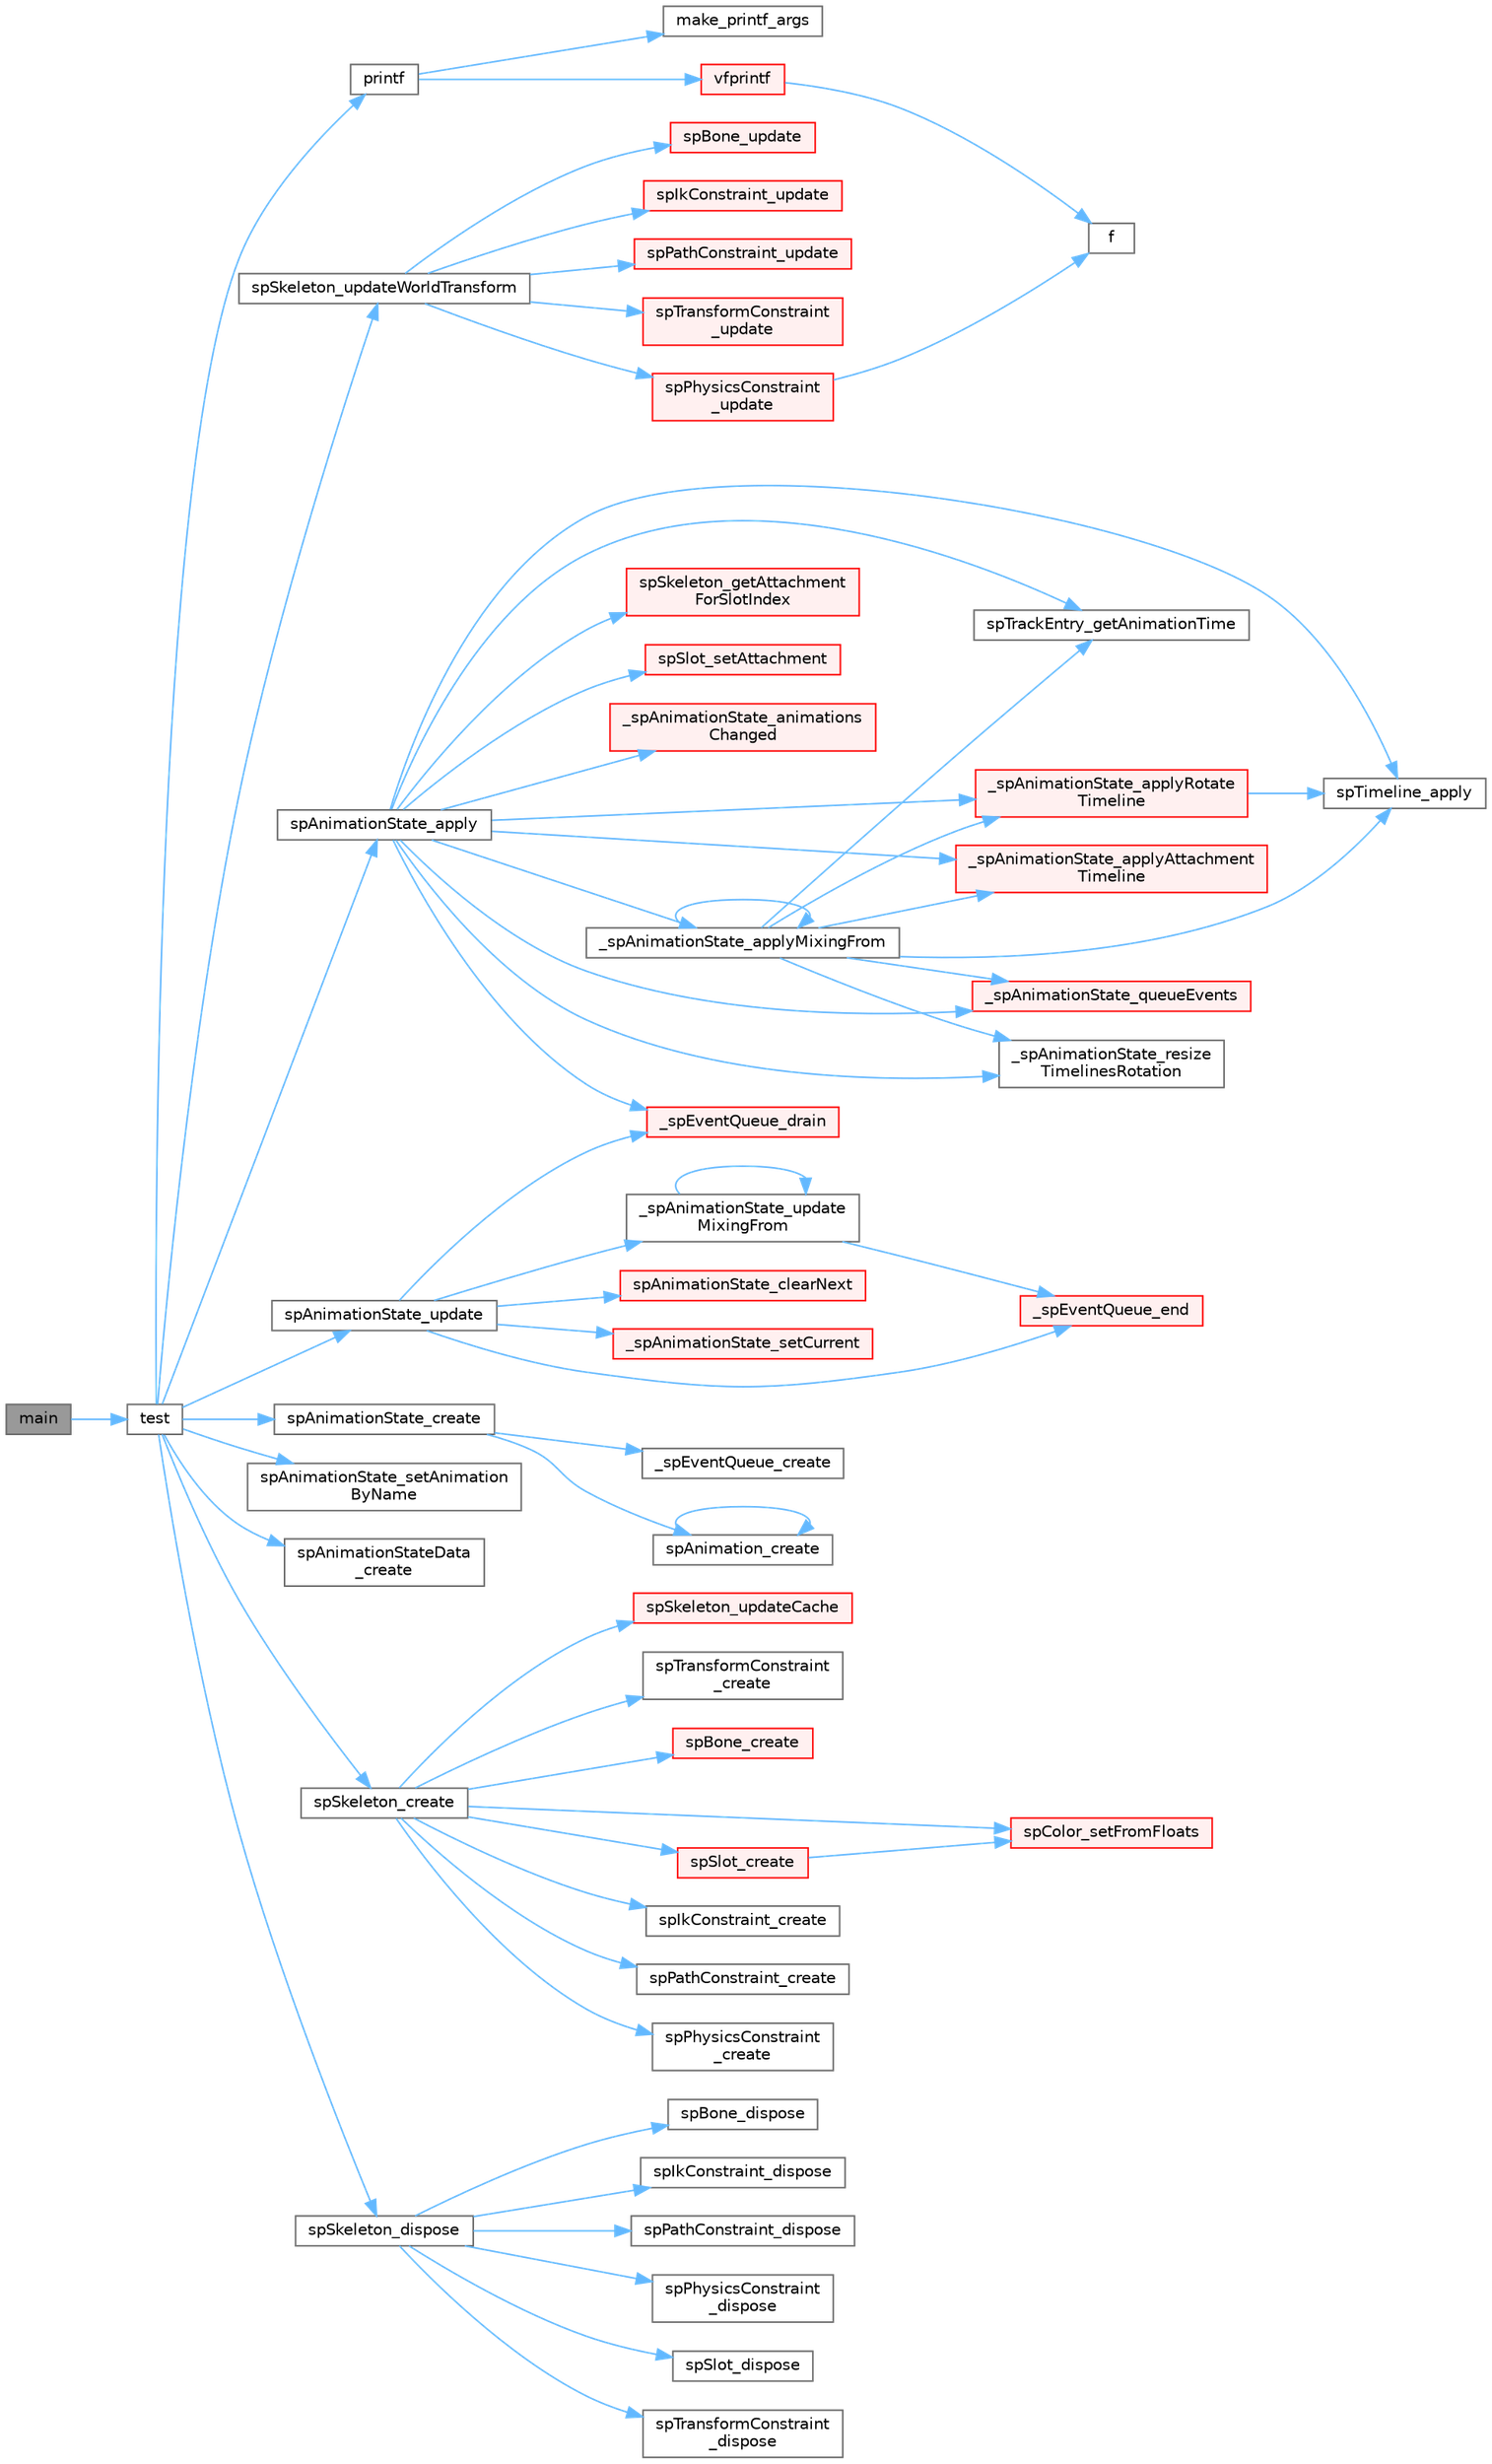 digraph "main"
{
 // LATEX_PDF_SIZE
  bgcolor="transparent";
  edge [fontname=Helvetica,fontsize=10,labelfontname=Helvetica,labelfontsize=10];
  node [fontname=Helvetica,fontsize=10,shape=box,height=0.2,width=0.4];
  rankdir="LR";
  Node1 [id="Node000001",label="main",height=0.2,width=0.4,color="gray40", fillcolor="grey60", style="filled", fontcolor="black",tooltip=" "];
  Node1 -> Node2 [id="edge64_Node000001_Node000002",color="steelblue1",style="solid",tooltip=" "];
  Node2 [id="Node000002",label="test",height=0.2,width=0.4,color="grey40", fillcolor="white", style="filled",URL="$external_2spine-runtimes_2spine-sfml_2c_2example_2main_8cpp.html#aac5f14f710620d78720c06cd063ec0ca",tooltip=" "];
  Node2 -> Node3 [id="edge65_Node000002_Node000003",color="steelblue1",style="solid",tooltip=" "];
  Node3 [id="Node000003",label="printf",height=0.2,width=0.4,color="grey40", fillcolor="white", style="filled",URL="$printf_8h.html#aee3ed3a831f25f07e7be3919fff2203a",tooltip=" "];
  Node3 -> Node4 [id="edge66_Node000003_Node000004",color="steelblue1",style="solid",tooltip=" "];
  Node4 [id="Node000004",label="make_printf_args",height=0.2,width=0.4,color="grey40", fillcolor="white", style="filled",URL="$printf_8h.html#a27dcc0efcda04388971dbea3c875f122",tooltip=" "];
  Node3 -> Node5 [id="edge67_Node000003_Node000005",color="steelblue1",style="solid",tooltip=" "];
  Node5 [id="Node000005",label="vfprintf",height=0.2,width=0.4,color="red", fillcolor="#FFF0F0", style="filled",URL="$printf_8h.html#abb30aad964fc771fb52cf3ad88649df2",tooltip=" "];
  Node5 -> Node6 [id="edge68_Node000005_Node000006",color="steelblue1",style="solid",tooltip=" "];
  Node6 [id="Node000006",label="f",height=0.2,width=0.4,color="grey40", fillcolor="white", style="filled",URL="$cxx11__tensor__map_8cpp.html#a7f507fea02198f6cb81c86640c7b1a4e",tooltip=" "];
  Node2 -> Node34 [id="edge69_Node000002_Node000034",color="steelblue1",style="solid",tooltip=" "];
  Node34 [id="Node000034",label="spAnimationState_apply",height=0.2,width=0.4,color="grey40", fillcolor="white", style="filled",URL="$_animation_state_8c.html#a121811397a5e69b5d84b141172a860ad",tooltip=" "];
  Node34 -> Node35 [id="edge70_Node000034_Node000035",color="steelblue1",style="solid",tooltip=" "];
  Node35 [id="Node000035",label="_spAnimationState_animations\lChanged",height=0.2,width=0.4,color="red", fillcolor="#FFF0F0", style="filled",URL="$_animation_state_8c.html#a2e9127da71404d2e7f6715635f59714d",tooltip=" "];
  Node34 -> Node41 [id="edge71_Node000034_Node000041",color="steelblue1",style="solid",tooltip=" "];
  Node41 [id="Node000041",label="_spAnimationState_applyAttachment\lTimeline",height=0.2,width=0.4,color="red", fillcolor="#FFF0F0", style="filled",URL="$_animation_state_8c.html#a552cd264b22c69404ce34e0e773bcaa7",tooltip=" "];
  Node34 -> Node48 [id="edge72_Node000034_Node000048",color="steelblue1",style="solid",tooltip=" "];
  Node48 [id="Node000048",label="_spAnimationState_applyMixingFrom",height=0.2,width=0.4,color="grey40", fillcolor="white", style="filled",URL="$_animation_state_8c.html#ad872d0ff5d38b3ad75d02684ee46e3ef",tooltip=" "];
  Node48 -> Node41 [id="edge73_Node000048_Node000041",color="steelblue1",style="solid",tooltip=" "];
  Node48 -> Node48 [id="edge74_Node000048_Node000048",color="steelblue1",style="solid",tooltip=" "];
  Node48 -> Node49 [id="edge75_Node000048_Node000049",color="steelblue1",style="solid",tooltip=" "];
  Node49 [id="Node000049",label="_spAnimationState_applyRotate\lTimeline",height=0.2,width=0.4,color="red", fillcolor="#FFF0F0", style="filled",URL="$_animation_state_8c.html#a807375db0ba9e1c5a66ba60c03967a16",tooltip=" "];
  Node49 -> Node52 [id="edge76_Node000049_Node000052",color="steelblue1",style="solid",tooltip=" "];
  Node52 [id="Node000052",label="spTimeline_apply",height=0.2,width=0.4,color="grey40", fillcolor="white", style="filled",URL="$_animation_8c.html#a8f8846b1f976e08e2825cd8f2e4fed2a",tooltip=" "];
  Node48 -> Node53 [id="edge77_Node000048_Node000053",color="steelblue1",style="solid",tooltip=" "];
  Node53 [id="Node000053",label="_spAnimationState_queueEvents",height=0.2,width=0.4,color="red", fillcolor="#FFF0F0", style="filled",URL="$_animation_state_8c.html#a03841b3426944328c63e8dc965e5d202",tooltip=" "];
  Node48 -> Node60 [id="edge78_Node000048_Node000060",color="steelblue1",style="solid",tooltip=" "];
  Node60 [id="Node000060",label="_spAnimationState_resize\lTimelinesRotation",height=0.2,width=0.4,color="grey40", fillcolor="white", style="filled",URL="$_animation_state_8c.html#a586eb5371b2ecd094a959fb59981c011",tooltip=" "];
  Node48 -> Node52 [id="edge79_Node000048_Node000052",color="steelblue1",style="solid",tooltip=" "];
  Node48 -> Node61 [id="edge80_Node000048_Node000061",color="steelblue1",style="solid",tooltip=" "];
  Node61 [id="Node000061",label="spTrackEntry_getAnimationTime",height=0.2,width=0.4,color="grey40", fillcolor="white", style="filled",URL="$_animation_state_8c.html#a16e885e6da856346be434e44d94fff4d",tooltip=" "];
  Node34 -> Node49 [id="edge81_Node000034_Node000049",color="steelblue1",style="solid",tooltip=" "];
  Node34 -> Node53 [id="edge82_Node000034_Node000053",color="steelblue1",style="solid",tooltip=" "];
  Node34 -> Node60 [id="edge83_Node000034_Node000060",color="steelblue1",style="solid",tooltip=" "];
  Node34 -> Node62 [id="edge84_Node000034_Node000062",color="steelblue1",style="solid",tooltip=" "];
  Node62 [id="Node000062",label="_spEventQueue_drain",height=0.2,width=0.4,color="red", fillcolor="#FFF0F0", style="filled",URL="$_animation_state_8c.html#a2bb362df65f36453467acd9b360c600d",tooltip=" "];
  Node34 -> Node43 [id="edge85_Node000034_Node000043",color="steelblue1",style="solid",tooltip=" "];
  Node43 [id="Node000043",label="spSkeleton_getAttachment\lForSlotIndex",height=0.2,width=0.4,color="red", fillcolor="#FFF0F0", style="filled",URL="$_skeleton_8c.html#af67b15fea85286452cf9d8741a17b0ed",tooltip=" "];
  Node34 -> Node45 [id="edge86_Node000034_Node000045",color="steelblue1",style="solid",tooltip=" "];
  Node45 [id="Node000045",label="spSlot_setAttachment",height=0.2,width=0.4,color="red", fillcolor="#FFF0F0", style="filled",URL="$_slot_8c.html#a56d5b092e9d5418595813cec61d447cc",tooltip=" "];
  Node34 -> Node52 [id="edge87_Node000034_Node000052",color="steelblue1",style="solid",tooltip=" "];
  Node34 -> Node61 [id="edge88_Node000034_Node000061",color="steelblue1",style="solid",tooltip=" "];
  Node2 -> Node65 [id="edge89_Node000002_Node000065",color="steelblue1",style="solid",tooltip=" "];
  Node65 [id="Node000065",label="spAnimationState_create",height=0.2,width=0.4,color="grey40", fillcolor="white", style="filled",URL="$_animation_state_8c.html#a87beba99c1cc332a37af3d16d15454fd",tooltip=" "];
  Node65 -> Node66 [id="edge90_Node000065_Node000066",color="steelblue1",style="solid",tooltip=" "];
  Node66 [id="Node000066",label="_spEventQueue_create",height=0.2,width=0.4,color="grey40", fillcolor="white", style="filled",URL="$_animation_state_8c.html#a88ef8a5fb0d701a8e462f6963f0592cd",tooltip=" "];
  Node65 -> Node67 [id="edge91_Node000065_Node000067",color="steelblue1",style="solid",tooltip=" "];
  Node67 [id="Node000067",label="spAnimation_create",height=0.2,width=0.4,color="grey40", fillcolor="white", style="filled",URL="$_animation_8c.html#a65727a6d5fed75b3c730b88337a91070",tooltip=" "];
  Node67 -> Node67 [id="edge92_Node000067_Node000067",color="steelblue1",style="solid",tooltip=" "];
  Node2 -> Node68 [id="edge93_Node000002_Node000068",color="steelblue1",style="solid",tooltip=" "];
  Node68 [id="Node000068",label="spAnimationState_setAnimation\lByName",height=0.2,width=0.4,color="grey40", fillcolor="white", style="filled",URL="$spine-c_2include_2spine_2_animation_state_8h.html#a886473af828c2ec1222f62ea8aa5e470",tooltip=" "];
  Node2 -> Node69 [id="edge94_Node000002_Node000069",color="steelblue1",style="solid",tooltip=" "];
  Node69 [id="Node000069",label="spAnimationState_update",height=0.2,width=0.4,color="grey40", fillcolor="white", style="filled",URL="$_animation_state_8c.html#a6e0eaef7d5f047204c709cee9f51ef08",tooltip=" "];
  Node69 -> Node70 [id="edge95_Node000069_Node000070",color="steelblue1",style="solid",tooltip=" "];
  Node70 [id="Node000070",label="_spAnimationState_setCurrent",height=0.2,width=0.4,color="red", fillcolor="#FFF0F0", style="filled",URL="$_animation_state_8c.html#a7fd9c2b5f1e4e7ad96f8483118220e53",tooltip=" "];
  Node69 -> Node74 [id="edge96_Node000069_Node000074",color="steelblue1",style="solid",tooltip=" "];
  Node74 [id="Node000074",label="_spAnimationState_update\lMixingFrom",height=0.2,width=0.4,color="grey40", fillcolor="white", style="filled",URL="$_animation_state_8c.html#a811bfe34d8d6ae14d016aba963f38a5f",tooltip=" "];
  Node74 -> Node74 [id="edge97_Node000074_Node000074",color="steelblue1",style="solid",tooltip=" "];
  Node74 -> Node75 [id="edge98_Node000074_Node000075",color="steelblue1",style="solid",tooltip=" "];
  Node75 [id="Node000075",label="_spEventQueue_end",height=0.2,width=0.4,color="red", fillcolor="#FFF0F0", style="filled",URL="$_animation_state_8c.html#ae86eaf55ad672f17dcb738d9481d7bb9",tooltip=" "];
  Node69 -> Node62 [id="edge99_Node000069_Node000062",color="steelblue1",style="solid",tooltip=" "];
  Node69 -> Node75 [id="edge100_Node000069_Node000075",color="steelblue1",style="solid",tooltip=" "];
  Node69 -> Node76 [id="edge101_Node000069_Node000076",color="steelblue1",style="solid",tooltip=" "];
  Node76 [id="Node000076",label="spAnimationState_clearNext",height=0.2,width=0.4,color="red", fillcolor="#FFF0F0", style="filled",URL="$_animation_state_8c.html#a1116b24b2fd4730966c0c1705f16a515",tooltip=" "];
  Node2 -> Node78 [id="edge102_Node000002_Node000078",color="steelblue1",style="solid",tooltip=" "];
  Node78 [id="Node000078",label="spAnimationStateData\l_create",height=0.2,width=0.4,color="grey40", fillcolor="white", style="filled",URL="$_animation_state_data_8c.html#a8c7606d99b6d3ca45a45f696191e184b",tooltip=" "];
  Node2 -> Node79 [id="edge103_Node000002_Node000079",color="steelblue1",style="solid",tooltip=" "];
  Node79 [id="Node000079",label="spSkeleton_create",height=0.2,width=0.4,color="grey40", fillcolor="white", style="filled",URL="$_skeleton_8c.html#adafc127ff4d17039cb355ad7941b4687",tooltip=" "];
  Node79 -> Node80 [id="edge104_Node000079_Node000080",color="steelblue1",style="solid",tooltip=" "];
  Node80 [id="Node000080",label="spBone_create",height=0.2,width=0.4,color="red", fillcolor="#FFF0F0", style="filled",URL="$_bone_8c.html#a672c3edad19d7bf482bf13e7f01ee97b",tooltip=" "];
  Node79 -> Node82 [id="edge105_Node000079_Node000082",color="steelblue1",style="solid",tooltip=" "];
  Node82 [id="Node000082",label="spColor_setFromFloats",height=0.2,width=0.4,color="red", fillcolor="#FFF0F0", style="filled",URL="$_color_8c.html#aef2bc0c9016302022f25c89ba5b36a2c",tooltip=" "];
  Node79 -> Node84 [id="edge106_Node000079_Node000084",color="steelblue1",style="solid",tooltip=" "];
  Node84 [id="Node000084",label="spIkConstraint_create",height=0.2,width=0.4,color="grey40", fillcolor="white", style="filled",URL="$spine-c_2include_2spine_2_ik_constraint_8h.html#adc550d0f541e94be4e2d44930dcc8b2e",tooltip=" "];
  Node79 -> Node85 [id="edge107_Node000079_Node000085",color="steelblue1",style="solid",tooltip=" "];
  Node85 [id="Node000085",label="spPathConstraint_create",height=0.2,width=0.4,color="grey40", fillcolor="white", style="filled",URL="$spine-c_2include_2spine_2_path_constraint_8h.html#adcee199676387bd744e4b147c99eb39b",tooltip=" "];
  Node79 -> Node86 [id="edge108_Node000079_Node000086",color="steelblue1",style="solid",tooltip=" "];
  Node86 [id="Node000086",label="spPhysicsConstraint\l_create",height=0.2,width=0.4,color="grey40", fillcolor="white", style="filled",URL="$_physics_constraint_8c.html#a32a2345e660c659a94668d1de4dba981",tooltip=" "];
  Node79 -> Node87 [id="edge109_Node000079_Node000087",color="steelblue1",style="solid",tooltip=" "];
  Node87 [id="Node000087",label="spSkeleton_updateCache",height=0.2,width=0.4,color="red", fillcolor="#FFF0F0", style="filled",URL="$_skeleton_8c.html#a62e01f12f86149c4fed351f27e022c76",tooltip=" "];
  Node79 -> Node97 [id="edge110_Node000079_Node000097",color="steelblue1",style="solid",tooltip=" "];
  Node97 [id="Node000097",label="spSlot_create",height=0.2,width=0.4,color="red", fillcolor="#FFF0F0", style="filled",URL="$_slot_8c.html#a425f2e6a489e790f26bda11dd18f3a4a",tooltip=" "];
  Node97 -> Node82 [id="edge111_Node000097_Node000082",color="steelblue1",style="solid",tooltip=" "];
  Node79 -> Node101 [id="edge112_Node000079_Node000101",color="steelblue1",style="solid",tooltip=" "];
  Node101 [id="Node000101",label="spTransformConstraint\l_create",height=0.2,width=0.4,color="grey40", fillcolor="white", style="filled",URL="$spine-c_2include_2spine_2_transform_constraint_8h.html#a2fc2c8fc06c7e11463e6a3acf202f353",tooltip=" "];
  Node2 -> Node102 [id="edge113_Node000002_Node000102",color="steelblue1",style="solid",tooltip=" "];
  Node102 [id="Node000102",label="spSkeleton_dispose",height=0.2,width=0.4,color="grey40", fillcolor="white", style="filled",URL="$_skeleton_8c.html#a77f856011e09776af5a8d8e45446bc72",tooltip=" "];
  Node102 -> Node103 [id="edge114_Node000102_Node000103",color="steelblue1",style="solid",tooltip=" "];
  Node103 [id="Node000103",label="spBone_dispose",height=0.2,width=0.4,color="grey40", fillcolor="white", style="filled",URL="$_bone_8c.html#ac9432169a9965bcbc2ee09fdd40ae4a2",tooltip=" "];
  Node102 -> Node104 [id="edge115_Node000102_Node000104",color="steelblue1",style="solid",tooltip=" "];
  Node104 [id="Node000104",label="spIkConstraint_dispose",height=0.2,width=0.4,color="grey40", fillcolor="white", style="filled",URL="$_ik_constraint_8c.html#ab562f2c38689e012955f64da69cbdd51",tooltip=" "];
  Node102 -> Node105 [id="edge116_Node000102_Node000105",color="steelblue1",style="solid",tooltip=" "];
  Node105 [id="Node000105",label="spPathConstraint_dispose",height=0.2,width=0.4,color="grey40", fillcolor="white", style="filled",URL="$_path_constraint_8c.html#a89a998f72f23fadea74c6cb7403d19a5",tooltip=" "];
  Node102 -> Node106 [id="edge117_Node000102_Node000106",color="steelblue1",style="solid",tooltip=" "];
  Node106 [id="Node000106",label="spPhysicsConstraint\l_dispose",height=0.2,width=0.4,color="grey40", fillcolor="white", style="filled",URL="$_physics_constraint_8c.html#a7d0e849bcc7d76d81f5a9f31e2fdb8f6",tooltip=" "];
  Node102 -> Node107 [id="edge118_Node000102_Node000107",color="steelblue1",style="solid",tooltip=" "];
  Node107 [id="Node000107",label="spSlot_dispose",height=0.2,width=0.4,color="grey40", fillcolor="white", style="filled",URL="$_slot_8c.html#abc79e957760a12acef34938e456201e7",tooltip=" "];
  Node102 -> Node108 [id="edge119_Node000102_Node000108",color="steelblue1",style="solid",tooltip=" "];
  Node108 [id="Node000108",label="spTransformConstraint\l_dispose",height=0.2,width=0.4,color="grey40", fillcolor="white", style="filled",URL="$_transform_constraint_8c.html#aa1b7de86ac6d61687962b5f9171ec5cb",tooltip=" "];
  Node2 -> Node109 [id="edge120_Node000002_Node000109",color="steelblue1",style="solid",tooltip=" "];
  Node109 [id="Node000109",label="spSkeleton_updateWorldTransform",height=0.2,width=0.4,color="grey40", fillcolor="white", style="filled",URL="$_skeleton_8c.html#aacbe2c41263148e0b8e88724bd6e19a8",tooltip=" "];
  Node109 -> Node110 [id="edge121_Node000109_Node000110",color="steelblue1",style="solid",tooltip=" "];
  Node110 [id="Node000110",label="spBone_update",height=0.2,width=0.4,color="red", fillcolor="#FFF0F0", style="filled",URL="$_bone_8c.html#a96a2c03c88ccdaa90a318fbb786acaad",tooltip=" "];
  Node109 -> Node113 [id="edge122_Node000109_Node000113",color="steelblue1",style="solid",tooltip=" "];
  Node113 [id="Node000113",label="spIkConstraint_update",height=0.2,width=0.4,color="red", fillcolor="#FFF0F0", style="filled",URL="$_ik_constraint_8c.html#ae1ee5ccd8d827f7c377f2597775b912b",tooltip=" "];
  Node109 -> Node116 [id="edge123_Node000109_Node000116",color="steelblue1",style="solid",tooltip=" "];
  Node116 [id="Node000116",label="spPathConstraint_update",height=0.2,width=0.4,color="red", fillcolor="#FFF0F0", style="filled",URL="$_path_constraint_8c.html#ab89d8c228a139da6ec1847798ae02883",tooltip=" "];
  Node109 -> Node130 [id="edge124_Node000109_Node000130",color="steelblue1",style="solid",tooltip=" "];
  Node130 [id="Node000130",label="spPhysicsConstraint\l_update",height=0.2,width=0.4,color="red", fillcolor="#FFF0F0", style="filled",URL="$_physics_constraint_8c.html#aae7a7d39f255286177b2fe6a9fb3514d",tooltip=" "];
  Node130 -> Node6 [id="edge125_Node000130_Node000006",color="steelblue1",style="solid",tooltip=" "];
  Node109 -> Node134 [id="edge126_Node000109_Node000134",color="steelblue1",style="solid",tooltip=" "];
  Node134 [id="Node000134",label="spTransformConstraint\l_update",height=0.2,width=0.4,color="red", fillcolor="#FFF0F0", style="filled",URL="$_transform_constraint_8c.html#a902d99912b8b62293df2082fd45a5a6b",tooltip=" "];
}
